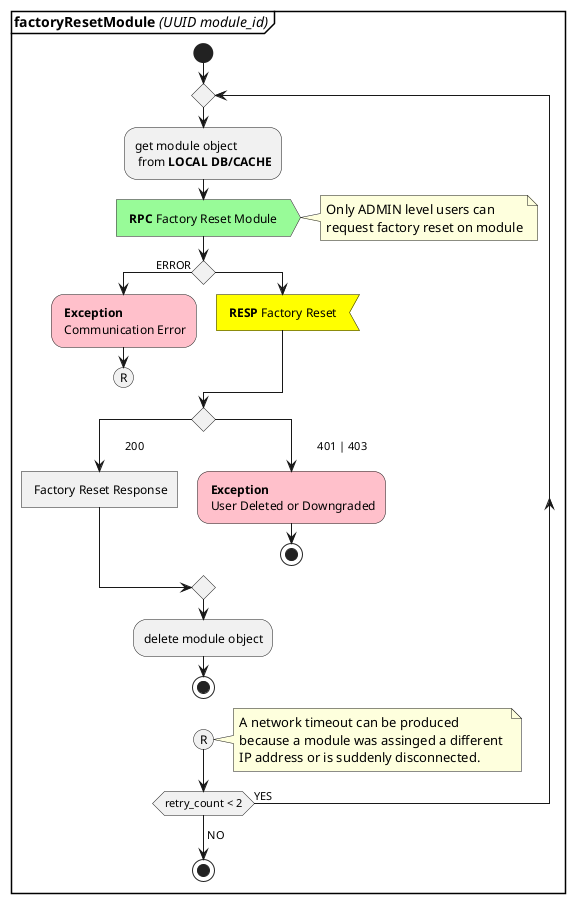 @startuml AD_trigger
partition  <b>factoryResetModule</b> <i>(UUID module_id)</i> {
    start
    repeat
    :get module object \n from <b>LOCAL DB/CACHE</b>;
    #palegreen: <b>RPC</b> Factory Reset Module >
    note right
    Only ADMIN level users can
    request factory reset on module
    end note
    if() then (ERROR)
        #pink : <b>Exception</b> \n Communication Error;
        (R)
        detach
    else
        #yellow: <b>RESP</b> Factory Reset <
    endif
    switch()
        case(\t 200)
            : Factory Reset Response]
        case(\t 401 | 403)
            #pink : <b>Exception</b> \n User Deleted or Downgraded;
            stop
    endswitch
    :delete module object;
    stop

    (R)
    note right 
        A network timeout can be produced 
        because a module was assinged a different 
        IP address or is suddenly disconnected.
    end note
    repeat while(retry_count < 2) is (YES)
    -> NO;
    stop
}
@enduml